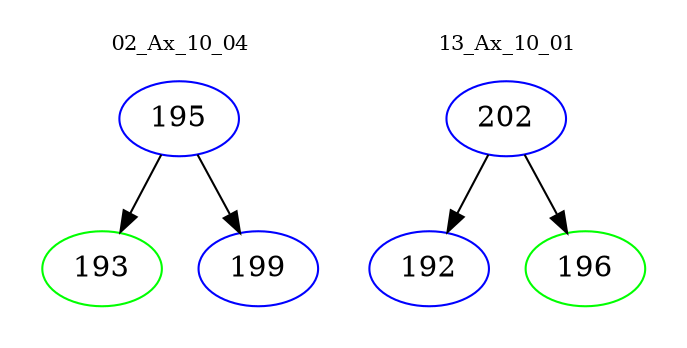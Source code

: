 digraph{
subgraph cluster_0 {
color = white
label = "02_Ax_10_04";
fontsize=10;
T0_195 [label="195", color="blue"]
T0_195 -> T0_193 [color="black"]
T0_193 [label="193", color="green"]
T0_195 -> T0_199 [color="black"]
T0_199 [label="199", color="blue"]
}
subgraph cluster_1 {
color = white
label = "13_Ax_10_01";
fontsize=10;
T1_202 [label="202", color="blue"]
T1_202 -> T1_192 [color="black"]
T1_192 [label="192", color="blue"]
T1_202 -> T1_196 [color="black"]
T1_196 [label="196", color="green"]
}
}
